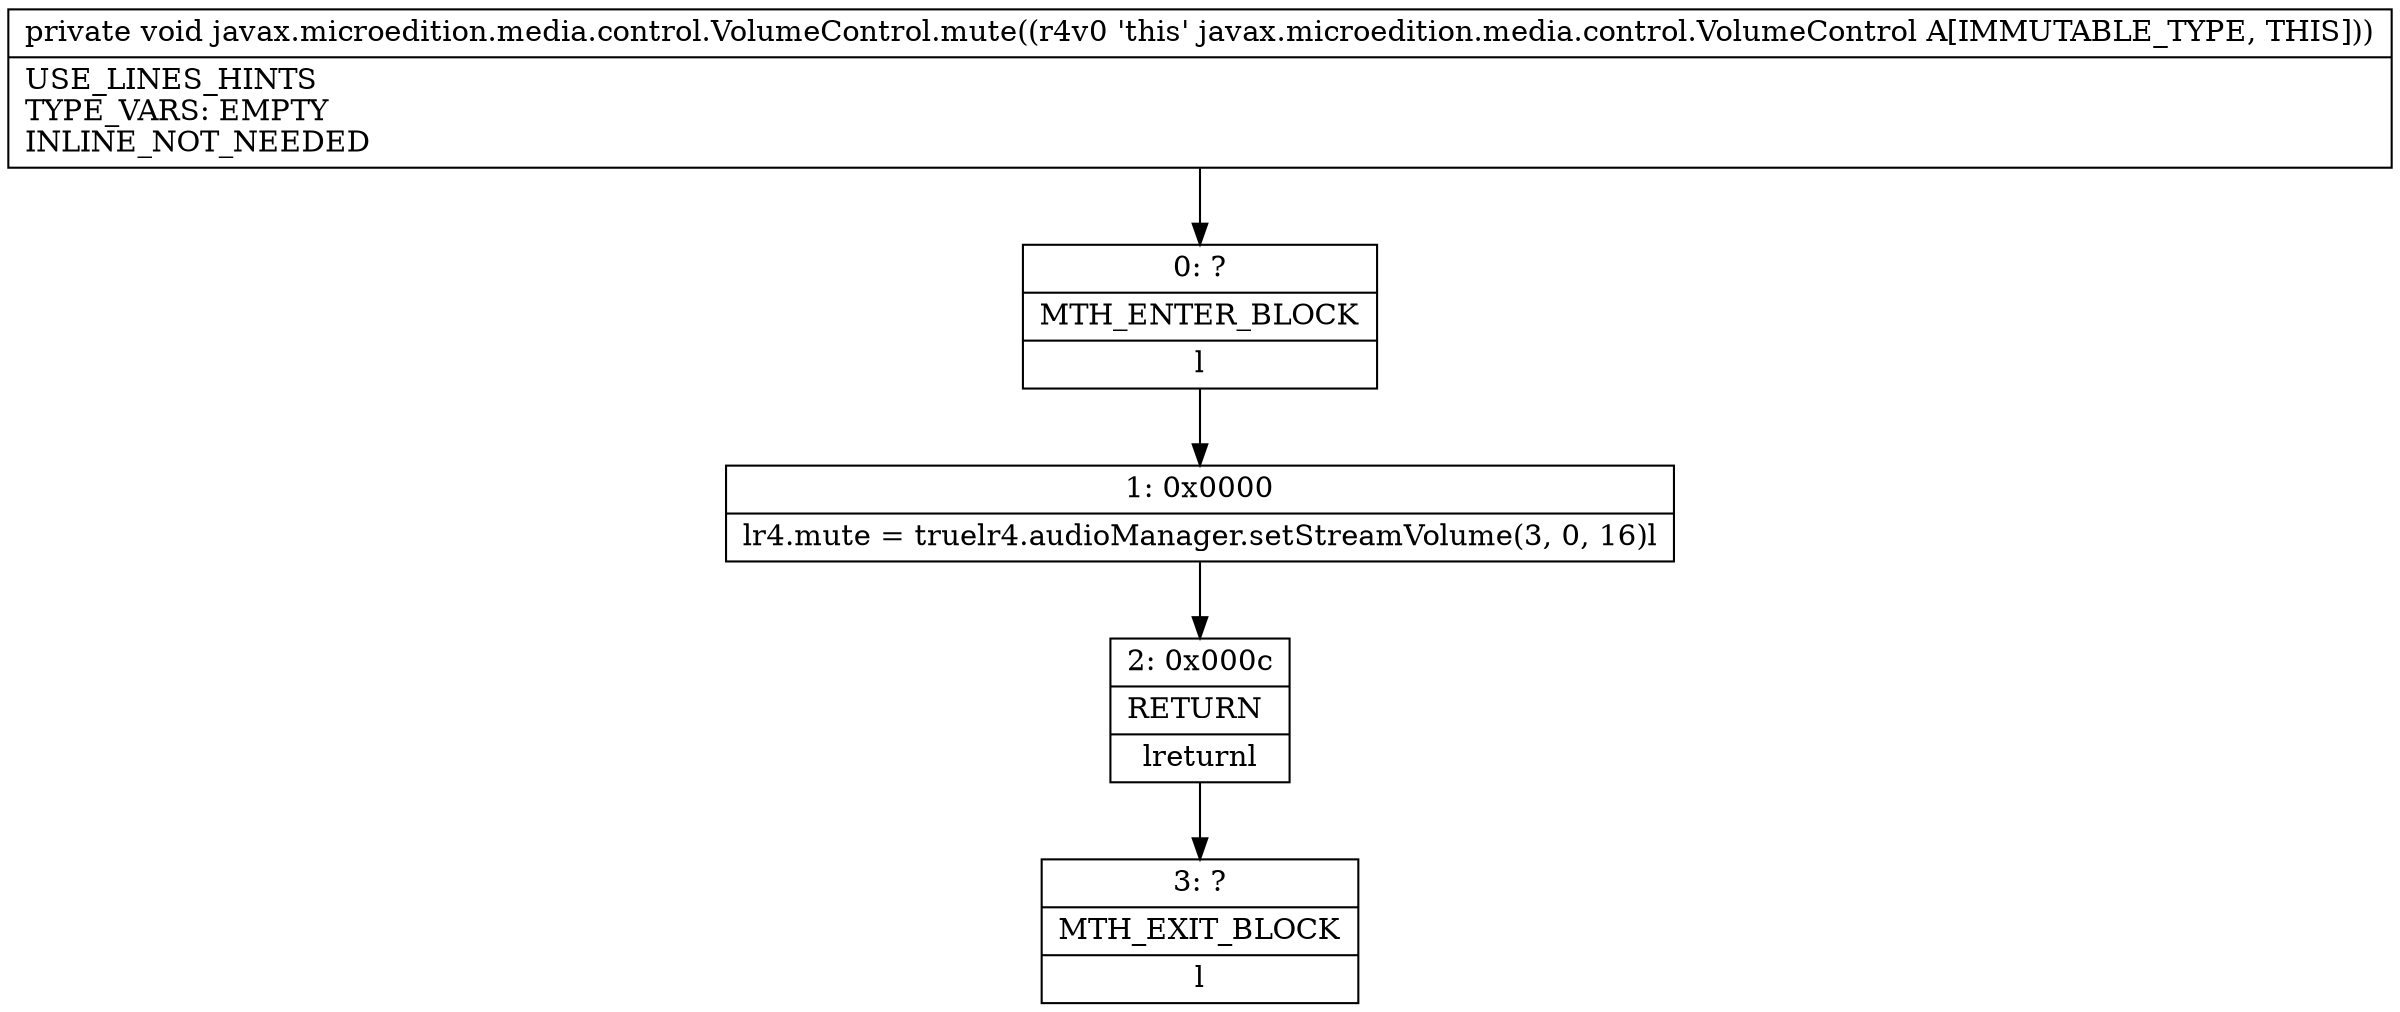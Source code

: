 digraph "CFG forjavax.microedition.media.control.VolumeControl.mute()V" {
Node_0 [shape=record,label="{0\:\ ?|MTH_ENTER_BLOCK\l|l}"];
Node_1 [shape=record,label="{1\:\ 0x0000|lr4.mute = truelr4.audioManager.setStreamVolume(3, 0, 16)l}"];
Node_2 [shape=record,label="{2\:\ 0x000c|RETURN\l|lreturnl}"];
Node_3 [shape=record,label="{3\:\ ?|MTH_EXIT_BLOCK\l|l}"];
MethodNode[shape=record,label="{private void javax.microedition.media.control.VolumeControl.mute((r4v0 'this' javax.microedition.media.control.VolumeControl A[IMMUTABLE_TYPE, THIS]))  | USE_LINES_HINTS\lTYPE_VARS: EMPTY\lINLINE_NOT_NEEDED\l}"];
MethodNode -> Node_0;
Node_0 -> Node_1;
Node_1 -> Node_2;
Node_2 -> Node_3;
}

